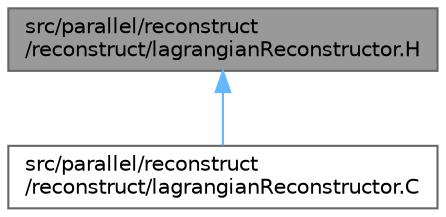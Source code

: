 digraph "src/parallel/reconstruct/reconstruct/lagrangianReconstructor.H"
{
 // LATEX_PDF_SIZE
  bgcolor="transparent";
  edge [fontname=Helvetica,fontsize=10,labelfontname=Helvetica,labelfontsize=10];
  node [fontname=Helvetica,fontsize=10,shape=box,height=0.2,width=0.4];
  Node1 [id="Node000001",label="src/parallel/reconstruct\l/reconstruct/lagrangianReconstructor.H",height=0.2,width=0.4,color="gray40", fillcolor="grey60", style="filled", fontcolor="black",tooltip=" "];
  Node1 -> Node2 [id="edge1_Node000001_Node000002",dir="back",color="steelblue1",style="solid",tooltip=" "];
  Node2 [id="Node000002",label="src/parallel/reconstruct\l/reconstruct/lagrangianReconstructor.C",height=0.2,width=0.4,color="grey40", fillcolor="white", style="filled",URL="$lagrangianReconstructor_8C.html",tooltip=" "];
}
